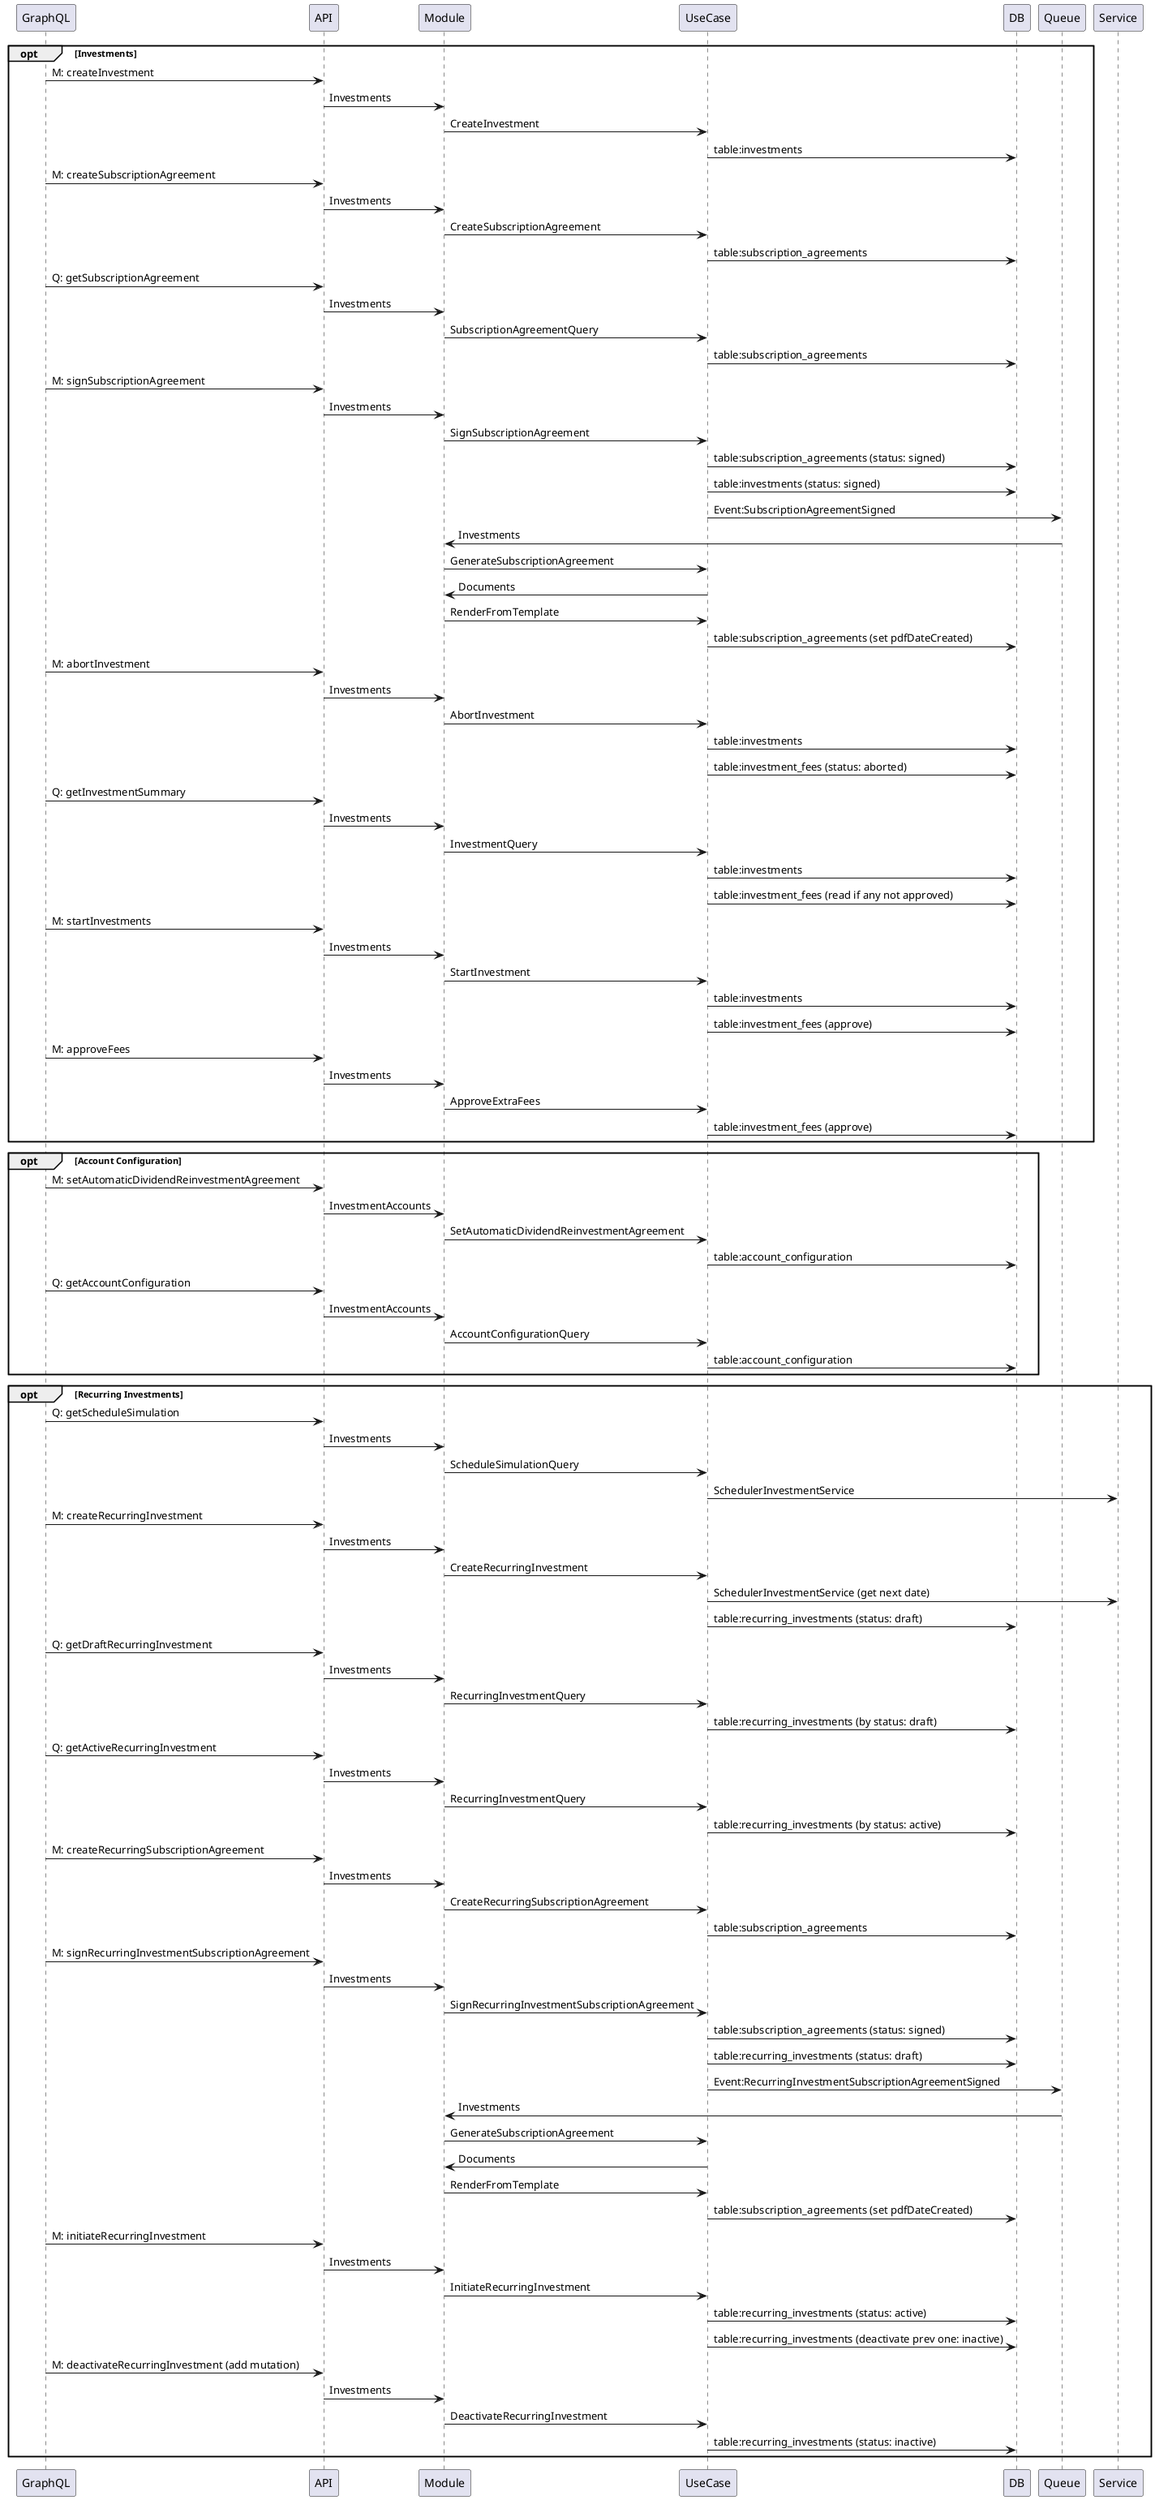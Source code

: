 @startuml

participant "GraphQL" as GL
participant "API" as API
participant "Module" as M
participant "UseCase" as UC
participant "DB" as DB
participant "Queue" as Q
participant "Service" as S

opt Investments
GL -> API: M: createInvestment
API -> M: Investments
M -> UC: CreateInvestment
UC -> DB: table:investments

GL -> API: M: createSubscriptionAgreement
API -> M: Investments
M -> UC: CreateSubscriptionAgreement
UC -> DB: table:subscription_agreements

GL -> API: Q: getSubscriptionAgreement
API -> M: Investments
M -> UC: SubscriptionAgreementQuery
UC -> DB: table:subscription_agreements

GL -> API: M: signSubscriptionAgreement
API -> M: Investments
M -> UC: SignSubscriptionAgreement
UC -> DB: table:subscription_agreements (status: signed)
UC -> DB: table:investments (status: signed)
UC -> Q: Event:SubscriptionAgreementSigned
Q -> M: Investments
M-> UC: GenerateSubscriptionAgreement
UC -> M: Documents
M -> UC: RenderFromTemplate
UC -> DB: table:subscription_agreements (set pdfDateCreated)


GL -> API: M: abortInvestment
API -> M: Investments
M -> UC: AbortInvestment
UC -> DB: table:investments
UC -> DB: table:investment_fees (status: aborted)

GL -> API: Q: getInvestmentSummary
API -> M: Investments
M -> UC: InvestmentQuery
UC -> DB: table:investments
UC -> DB: table:investment_fees (read if any not approved)

GL -> API: M: startInvestments
API -> M: Investments
M -> UC: StartInvestment
UC -> DB: table:investments
UC -> DB: table:investment_fees (approve)

GL -> API: M: approveFees
API -> M: Investments
M -> UC: ApproveExtraFees
UC -> DB: table:investment_fees (approve)
end

opt Account Configuration
GL -> API: M: setAutomaticDividendReinvestmentAgreement
API -> M: InvestmentAccounts
M -> UC: SetAutomaticDividendReinvestmentAgreement
UC -> DB: table:account_configuration

GL -> API: Q: getAccountConfiguration
API -> M: InvestmentAccounts
M -> UC: AccountConfigurationQuery
UC -> DB: table:account_configuration
end

opt Recurring Investments
GL -> API: Q: getScheduleSimulation
API -> M: Investments
M -> UC: ScheduleSimulationQuery
UC -> S: SchedulerInvestmentService

GL -> API: M: createRecurringInvestment
API -> M: Investments
M -> UC: CreateRecurringInvestment
UC -> S: SchedulerInvestmentService (get next date)
UC -> DB: table:recurring_investments (status: draft)

GL -> API: Q: getDraftRecurringInvestment
API -> M: Investments
M -> UC: RecurringInvestmentQuery
UC -> DB: table:recurring_investments (by status: draft)

GL -> API: Q: getActiveRecurringInvestment
API -> M: Investments
M -> UC: RecurringInvestmentQuery
UC -> DB: table:recurring_investments (by status: active)

GL -> API: M: createRecurringSubscriptionAgreement
API -> M: Investments
M -> UC: CreateRecurringSubscriptionAgreement
UC -> DB: table:subscription_agreements

GL -> API: M: signRecurringInvestmentSubscriptionAgreement
API -> M: Investments
M -> UC: SignRecurringInvestmentSubscriptionAgreement
UC -> DB: table:subscription_agreements (status: signed)
UC -> DB: table:recurring_investments (status: draft)
UC -> Q: Event:RecurringInvestmentSubscriptionAgreementSigned
Q -> M: Investments
M-> UC: GenerateSubscriptionAgreement
UC -> M: Documents
M -> UC: RenderFromTemplate
UC -> DB: table:subscription_agreements (set pdfDateCreated)

GL -> API: M: initiateRecurringInvestment
API -> M: Investments
M -> UC: InitiateRecurringInvestment
UC -> DB: table:recurring_investments (status: active)
UC -> DB: table:recurring_investments (deactivate prev one: inactive)


GL -> API: M: deactivateRecurringInvestment (add mutation)
API -> M: Investments
M -> UC: DeactivateRecurringInvestment
UC -> DB: table:recurring_investments (status: inactive)


end

@enduml
